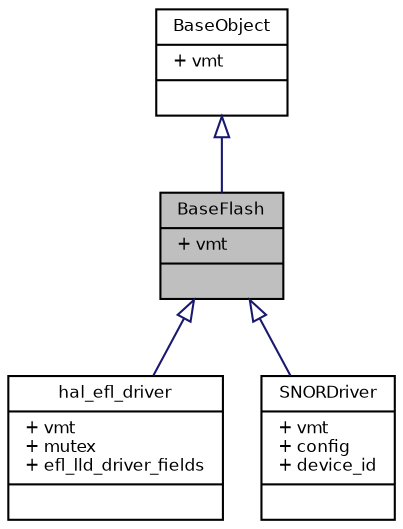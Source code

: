 digraph "BaseFlash"
{
  bgcolor="transparent";
  edge [fontname="Helvetica",fontsize="8",labelfontname="Helvetica",labelfontsize="8"];
  node [fontname="Helvetica",fontsize="8",shape=record];
  Node0 [label="{BaseFlash\n|+ vmt\l|}",height=0.2,width=0.4,color="black", fillcolor="grey75", style="filled", fontcolor="black"];
  Node1 -> Node0 [dir="back",color="midnightblue",fontsize="8",style="solid",arrowtail="onormal",fontname="Helvetica"];
  Node1 [label="{BaseObject\n|+ vmt\l|}",height=0.2,width=0.4,color="black",URL="$struct_base_object.html",tooltip="Base object class. "];
  Node0 -> Node2 [dir="back",color="midnightblue",fontsize="8",style="solid",arrowtail="onormal",fontname="Helvetica"];
  Node2 [label="{hal_efl_driver\n|+ vmt\l+ mutex\l+ efl_lld_driver_fields\l|}",height=0.2,width=0.4,color="black",URL="$structhal__efl__driver.html",tooltip="Structure representing an embedded flash driver. "];
  Node0 -> Node3 [dir="back",color="midnightblue",fontsize="8",style="solid",arrowtail="onormal",fontname="Helvetica"];
  Node3 [label="{SNORDriver\n|+ vmt\l+ config\l+ device_id\l|}",height=0.2,width=0.4,color="black",URL="$struct_s_n_o_r_driver.html",tooltip="Type of SNOR flash class. "];
}
